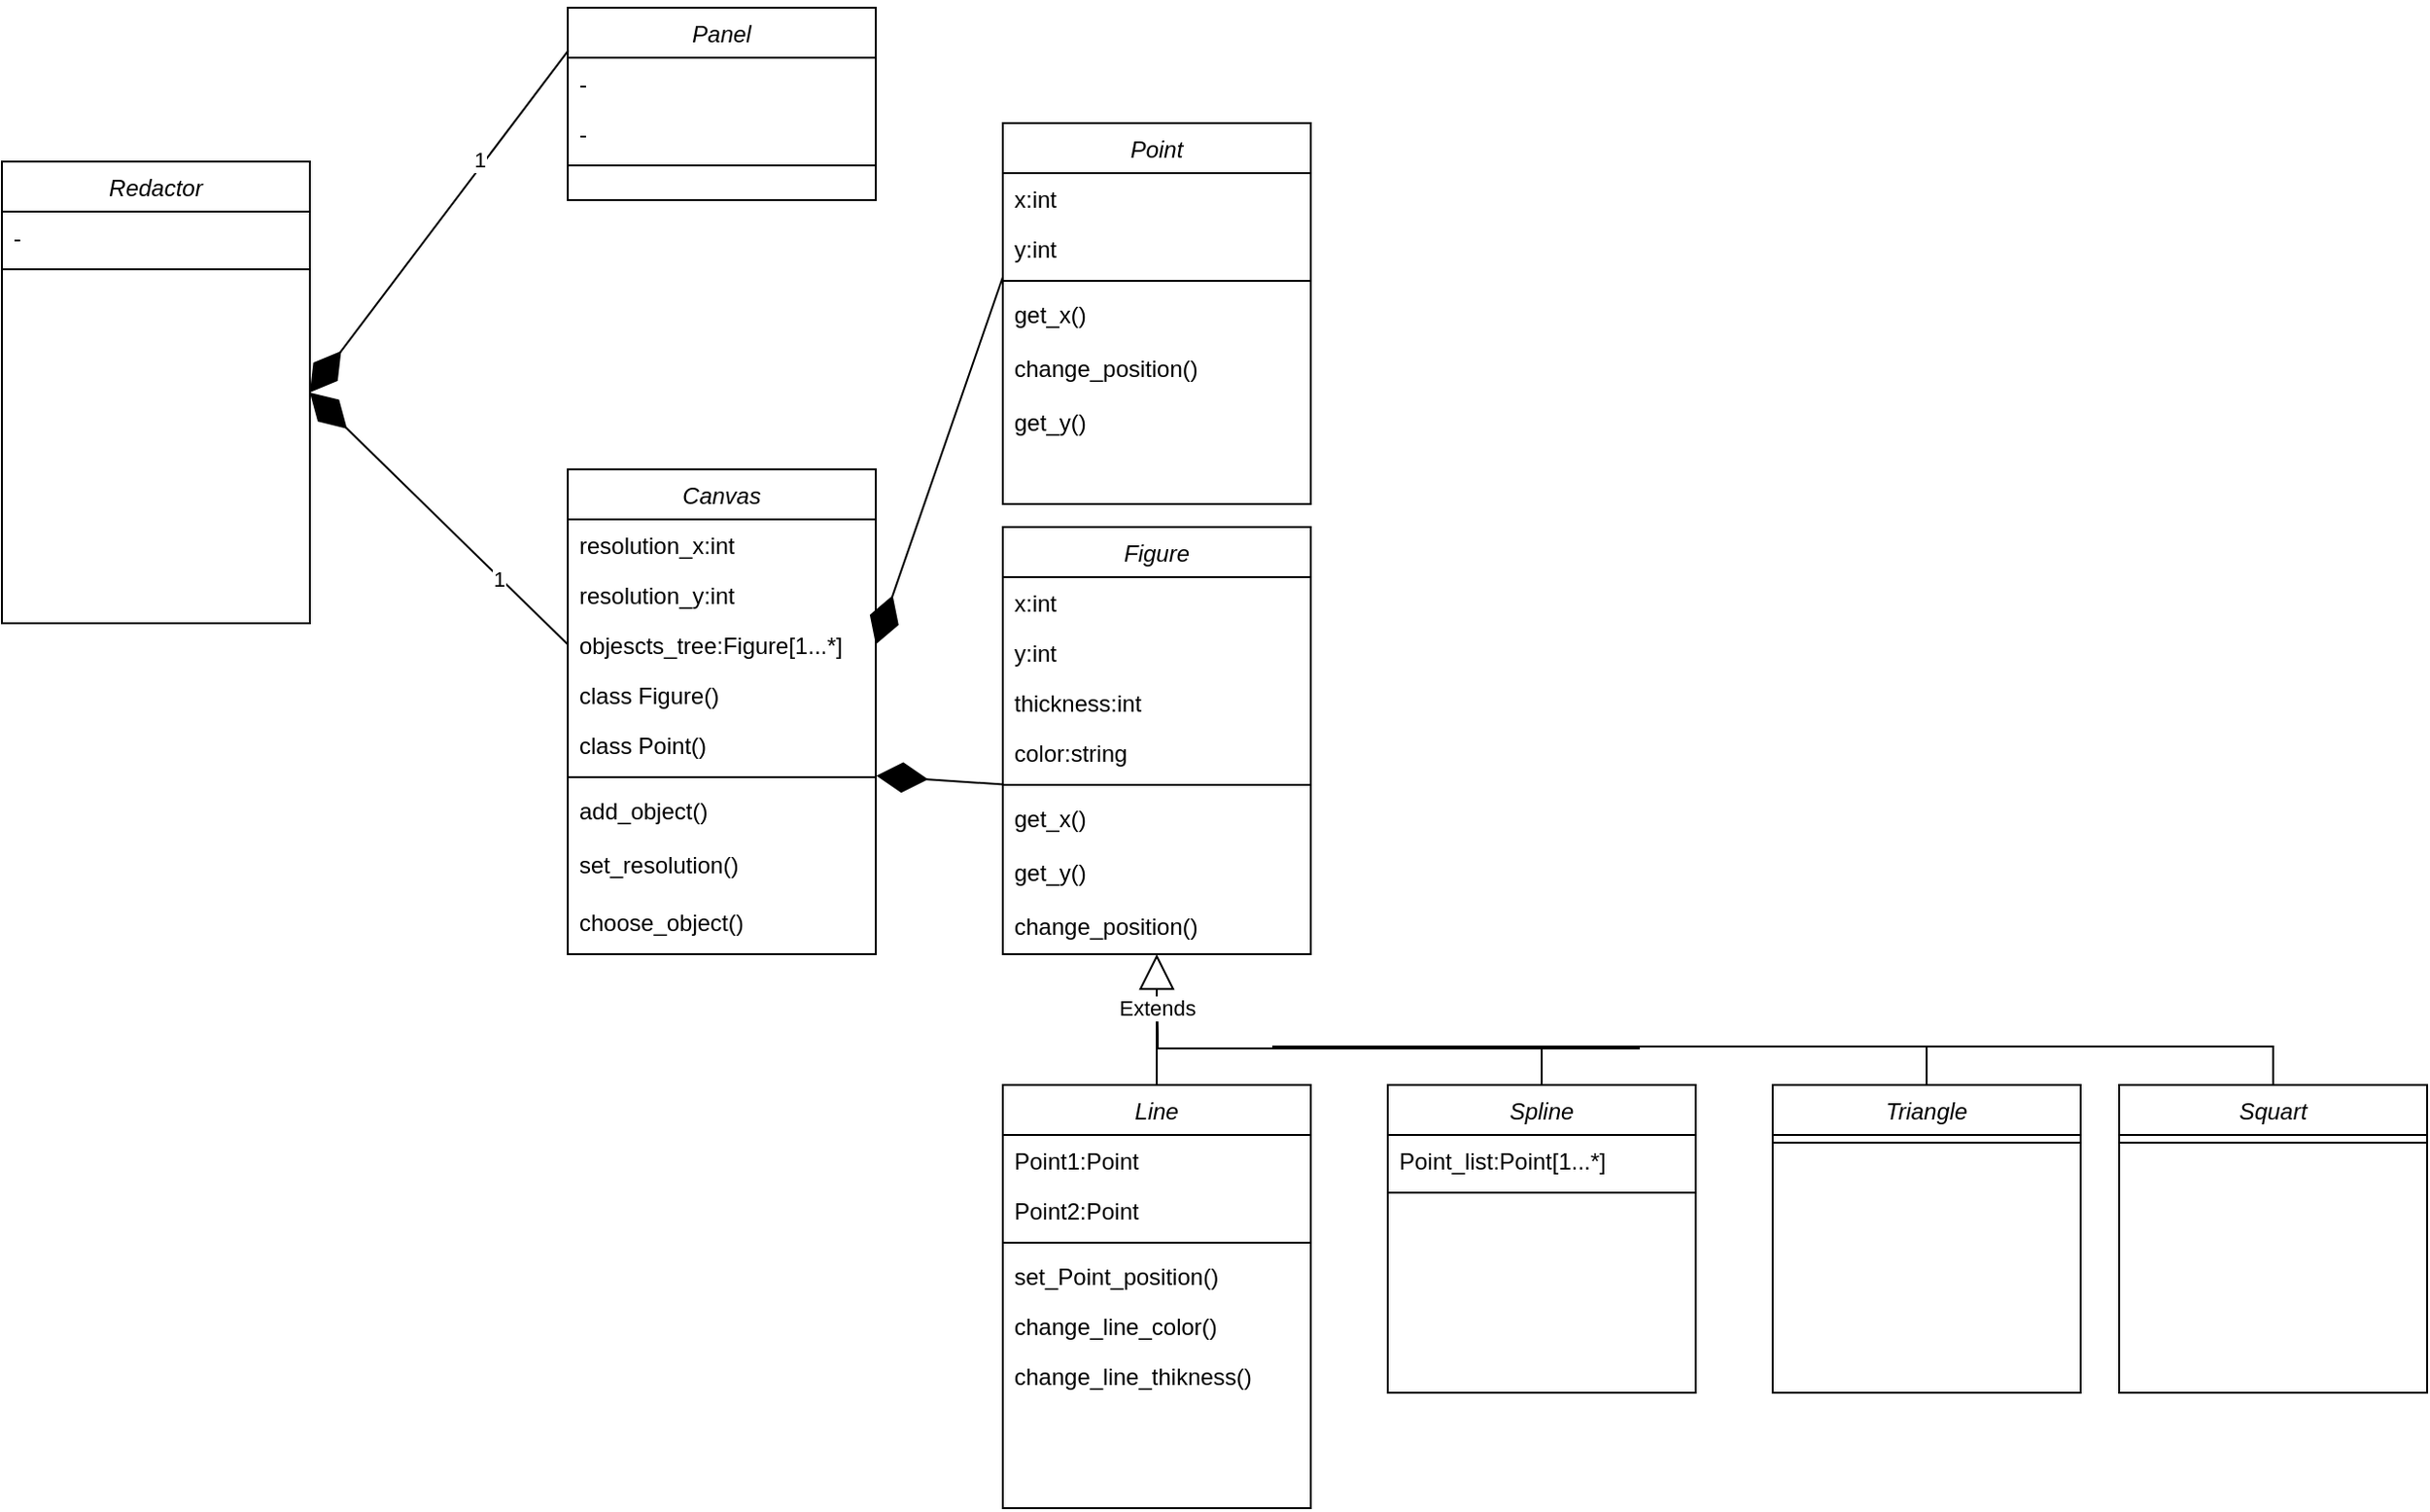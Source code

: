 <mxfile version="21.7.5" type="github">
  <diagram id="C5RBs43oDa-KdzZeNtuy" name="Page-1">
    <mxGraphModel dx="2098" dy="1122" grid="1" gridSize="10" guides="1" tooltips="1" connect="1" arrows="1" fold="1" page="1" pageScale="1" pageWidth="827" pageHeight="1169" math="0" shadow="0">
      <root>
        <mxCell id="WIyWlLk6GJQsqaUBKTNV-0" />
        <mxCell id="WIyWlLk6GJQsqaUBKTNV-1" parent="WIyWlLk6GJQsqaUBKTNV-0" />
        <mxCell id="zkfFHV4jXpPFQw0GAbJ--0" value="Canvas" style="swimlane;fontStyle=2;align=center;verticalAlign=top;childLayout=stackLayout;horizontal=1;startSize=26;horizontalStack=0;resizeParent=1;resizeLast=0;collapsible=1;marginBottom=0;rounded=0;shadow=0;strokeWidth=1;" parent="WIyWlLk6GJQsqaUBKTNV-1" vertex="1">
          <mxGeometry x="334" y="400" width="160" height="252" as="geometry">
            <mxRectangle x="230" y="140" width="160" height="26" as="alternateBounds" />
          </mxGeometry>
        </mxCell>
        <mxCell id="zkfFHV4jXpPFQw0GAbJ--1" value="resolution_x:int" style="text;align=left;verticalAlign=top;spacingLeft=4;spacingRight=4;overflow=hidden;rotatable=0;points=[[0,0.5],[1,0.5]];portConstraint=eastwest;" parent="zkfFHV4jXpPFQw0GAbJ--0" vertex="1">
          <mxGeometry y="26" width="160" height="26" as="geometry" />
        </mxCell>
        <mxCell id="zkfFHV4jXpPFQw0GAbJ--2" value="resolution_y:int" style="text;align=left;verticalAlign=top;spacingLeft=4;spacingRight=4;overflow=hidden;rotatable=0;points=[[0,0.5],[1,0.5]];portConstraint=eastwest;rounded=0;shadow=0;html=0;" parent="zkfFHV4jXpPFQw0GAbJ--0" vertex="1">
          <mxGeometry y="52" width="160" height="26" as="geometry" />
        </mxCell>
        <mxCell id="zkfFHV4jXpPFQw0GAbJ--3" value="objescts_tree:Figure[1...*]" style="text;align=left;verticalAlign=top;spacingLeft=4;spacingRight=4;overflow=hidden;rotatable=0;points=[[0,0.5],[1,0.5]];portConstraint=eastwest;rounded=0;shadow=0;html=0;" parent="zkfFHV4jXpPFQw0GAbJ--0" vertex="1">
          <mxGeometry y="78" width="160" height="26" as="geometry" />
        </mxCell>
        <mxCell id="0YZiHKQ1gjysHXULgs4c-47" value="class Figure()" style="text;align=left;verticalAlign=top;spacingLeft=4;spacingRight=4;overflow=hidden;rotatable=0;points=[[0,0.5],[1,0.5]];portConstraint=eastwest;rounded=0;shadow=0;html=0;" vertex="1" parent="zkfFHV4jXpPFQw0GAbJ--0">
          <mxGeometry y="104" width="160" height="26" as="geometry" />
        </mxCell>
        <mxCell id="0YZiHKQ1gjysHXULgs4c-80" value="class Point()" style="text;align=left;verticalAlign=top;spacingLeft=4;spacingRight=4;overflow=hidden;rotatable=0;points=[[0,0.5],[1,0.5]];portConstraint=eastwest;rounded=0;shadow=0;html=0;" vertex="1" parent="zkfFHV4jXpPFQw0GAbJ--0">
          <mxGeometry y="130" width="160" height="26" as="geometry" />
        </mxCell>
        <mxCell id="zkfFHV4jXpPFQw0GAbJ--4" value="" style="line;html=1;strokeWidth=1;align=left;verticalAlign=middle;spacingTop=-1;spacingLeft=3;spacingRight=3;rotatable=0;labelPosition=right;points=[];portConstraint=eastwest;" parent="zkfFHV4jXpPFQw0GAbJ--0" vertex="1">
          <mxGeometry y="156" width="160" height="8" as="geometry" />
        </mxCell>
        <mxCell id="0YZiHKQ1gjysHXULgs4c-12" value="add_object()" style="text;align=left;verticalAlign=top;spacingLeft=4;spacingRight=4;overflow=hidden;rotatable=0;points=[[0,0.5],[1,0.5]];portConstraint=eastwest;" vertex="1" parent="zkfFHV4jXpPFQw0GAbJ--0">
          <mxGeometry y="164" width="160" height="28" as="geometry" />
        </mxCell>
        <mxCell id="zkfFHV4jXpPFQw0GAbJ--5" value="set_resolution()&#xa;" style="text;align=left;verticalAlign=top;spacingLeft=4;spacingRight=4;overflow=hidden;rotatable=0;points=[[0,0.5],[1,0.5]];portConstraint=eastwest;" parent="zkfFHV4jXpPFQw0GAbJ--0" vertex="1">
          <mxGeometry y="192" width="160" height="30" as="geometry" />
        </mxCell>
        <mxCell id="0YZiHKQ1gjysHXULgs4c-100" value="choose_object()&#xa;" style="text;align=left;verticalAlign=top;spacingLeft=4;spacingRight=4;overflow=hidden;rotatable=0;points=[[0,0.5],[1,0.5]];portConstraint=eastwest;" vertex="1" parent="zkfFHV4jXpPFQw0GAbJ--0">
          <mxGeometry y="222" width="160" height="30" as="geometry" />
        </mxCell>
        <mxCell id="0YZiHKQ1gjysHXULgs4c-22" value="Figure" style="swimlane;fontStyle=2;align=center;verticalAlign=top;childLayout=stackLayout;horizontal=1;startSize=26;horizontalStack=0;resizeParent=1;resizeLast=0;collapsible=1;marginBottom=0;rounded=0;shadow=0;strokeWidth=1;" vertex="1" parent="WIyWlLk6GJQsqaUBKTNV-1">
          <mxGeometry x="560" y="430" width="160" height="222" as="geometry">
            <mxRectangle x="230" y="140" width="160" height="26" as="alternateBounds" />
          </mxGeometry>
        </mxCell>
        <mxCell id="0YZiHKQ1gjysHXULgs4c-23" value="x:int" style="text;align=left;verticalAlign=top;spacingLeft=4;spacingRight=4;overflow=hidden;rotatable=0;points=[[0,0.5],[1,0.5]];portConstraint=eastwest;" vertex="1" parent="0YZiHKQ1gjysHXULgs4c-22">
          <mxGeometry y="26" width="160" height="26" as="geometry" />
        </mxCell>
        <mxCell id="0YZiHKQ1gjysHXULgs4c-24" value="y:int" style="text;align=left;verticalAlign=top;spacingLeft=4;spacingRight=4;overflow=hidden;rotatable=0;points=[[0,0.5],[1,0.5]];portConstraint=eastwest;rounded=0;shadow=0;html=0;" vertex="1" parent="0YZiHKQ1gjysHXULgs4c-22">
          <mxGeometry y="52" width="160" height="26" as="geometry" />
        </mxCell>
        <mxCell id="0YZiHKQ1gjysHXULgs4c-118" value="thickness:int" style="text;align=left;verticalAlign=top;spacingLeft=4;spacingRight=4;overflow=hidden;rotatable=0;points=[[0,0.5],[1,0.5]];portConstraint=eastwest;rounded=0;shadow=0;html=0;" vertex="1" parent="0YZiHKQ1gjysHXULgs4c-22">
          <mxGeometry y="78" width="160" height="26" as="geometry" />
        </mxCell>
        <mxCell id="0YZiHKQ1gjysHXULgs4c-119" value="color:string" style="text;align=left;verticalAlign=top;spacingLeft=4;spacingRight=4;overflow=hidden;rotatable=0;points=[[0,0.5],[1,0.5]];portConstraint=eastwest;rounded=0;shadow=0;html=0;" vertex="1" parent="0YZiHKQ1gjysHXULgs4c-22">
          <mxGeometry y="104" width="160" height="26" as="geometry" />
        </mxCell>
        <mxCell id="0YZiHKQ1gjysHXULgs4c-26" value="" style="line;html=1;strokeWidth=1;align=left;verticalAlign=middle;spacingTop=-1;spacingLeft=3;spacingRight=3;rotatable=0;labelPosition=right;points=[];portConstraint=eastwest;" vertex="1" parent="0YZiHKQ1gjysHXULgs4c-22">
          <mxGeometry y="130" width="160" height="8" as="geometry" />
        </mxCell>
        <mxCell id="0YZiHKQ1gjysHXULgs4c-27" value="get_x()&#xa;" style="text;align=left;verticalAlign=top;spacingLeft=4;spacingRight=4;overflow=hidden;rotatable=0;points=[[0,0.5],[1,0.5]];portConstraint=eastwest;" vertex="1" parent="0YZiHKQ1gjysHXULgs4c-22">
          <mxGeometry y="138" width="160" height="28" as="geometry" />
        </mxCell>
        <mxCell id="0YZiHKQ1gjysHXULgs4c-28" value="get_y()&#xa;" style="text;align=left;verticalAlign=top;spacingLeft=4;spacingRight=4;overflow=hidden;rotatable=0;points=[[0,0.5],[1,0.5]];portConstraint=eastwest;" vertex="1" parent="0YZiHKQ1gjysHXULgs4c-22">
          <mxGeometry y="166" width="160" height="28" as="geometry" />
        </mxCell>
        <mxCell id="0YZiHKQ1gjysHXULgs4c-101" value="change_position()&#xa;" style="text;align=left;verticalAlign=top;spacingLeft=4;spacingRight=4;overflow=hidden;rotatable=0;points=[[0,0.5],[1,0.5]];portConstraint=eastwest;" vertex="1" parent="0YZiHKQ1gjysHXULgs4c-22">
          <mxGeometry y="194" width="160" height="28" as="geometry" />
        </mxCell>
        <mxCell id="0YZiHKQ1gjysHXULgs4c-30" value="Panel" style="swimlane;fontStyle=2;align=center;verticalAlign=top;childLayout=stackLayout;horizontal=1;startSize=26;horizontalStack=0;resizeParent=1;resizeLast=0;collapsible=1;marginBottom=0;rounded=0;shadow=0;strokeWidth=1;" vertex="1" parent="WIyWlLk6GJQsqaUBKTNV-1">
          <mxGeometry x="334" y="160" width="160" height="100" as="geometry">
            <mxRectangle x="230" y="140" width="160" height="26" as="alternateBounds" />
          </mxGeometry>
        </mxCell>
        <mxCell id="0YZiHKQ1gjysHXULgs4c-112" value="-" style="text;align=left;verticalAlign=top;spacingLeft=4;spacingRight=4;overflow=hidden;rotatable=0;points=[[0,0.5],[1,0.5]];portConstraint=eastwest;" vertex="1" parent="0YZiHKQ1gjysHXULgs4c-30">
          <mxGeometry y="26" width="160" height="26" as="geometry" />
        </mxCell>
        <mxCell id="0YZiHKQ1gjysHXULgs4c-31" value="-" style="text;align=left;verticalAlign=top;spacingLeft=4;spacingRight=4;overflow=hidden;rotatable=0;points=[[0,0.5],[1,0.5]];portConstraint=eastwest;" vertex="1" parent="0YZiHKQ1gjysHXULgs4c-30">
          <mxGeometry y="52" width="160" height="26" as="geometry" />
        </mxCell>
        <mxCell id="0YZiHKQ1gjysHXULgs4c-33" value="" style="line;html=1;strokeWidth=1;align=left;verticalAlign=middle;spacingTop=-1;spacingLeft=3;spacingRight=3;rotatable=0;labelPosition=right;points=[];portConstraint=eastwest;" vertex="1" parent="0YZiHKQ1gjysHXULgs4c-30">
          <mxGeometry y="78" width="160" height="8" as="geometry" />
        </mxCell>
        <mxCell id="0YZiHKQ1gjysHXULgs4c-36" value="Redactor" style="swimlane;fontStyle=2;align=center;verticalAlign=top;childLayout=stackLayout;horizontal=1;startSize=26;horizontalStack=0;resizeParent=1;resizeLast=0;collapsible=1;marginBottom=0;rounded=0;shadow=0;strokeWidth=1;" vertex="1" parent="WIyWlLk6GJQsqaUBKTNV-1">
          <mxGeometry x="40" y="240" width="160" height="240" as="geometry">
            <mxRectangle x="230" y="140" width="160" height="26" as="alternateBounds" />
          </mxGeometry>
        </mxCell>
        <mxCell id="0YZiHKQ1gjysHXULgs4c-37" value="-" style="text;align=left;verticalAlign=top;spacingLeft=4;spacingRight=4;overflow=hidden;rotatable=0;points=[[0,0.5],[1,0.5]];portConstraint=eastwest;" vertex="1" parent="0YZiHKQ1gjysHXULgs4c-36">
          <mxGeometry y="26" width="160" height="26" as="geometry" />
        </mxCell>
        <mxCell id="0YZiHKQ1gjysHXULgs4c-38" value="" style="line;html=1;strokeWidth=1;align=left;verticalAlign=middle;spacingTop=-1;spacingLeft=3;spacingRight=3;rotatable=0;labelPosition=right;points=[];portConstraint=eastwest;" vertex="1" parent="0YZiHKQ1gjysHXULgs4c-36">
          <mxGeometry y="52" width="160" height="8" as="geometry" />
        </mxCell>
        <mxCell id="0YZiHKQ1gjysHXULgs4c-40" value="" style="endArrow=diamondThin;endFill=1;endSize=24;html=1;rounded=0;exitX=0;exitY=0.5;exitDx=0;exitDy=0;entryX=1;entryY=0.5;entryDx=0;entryDy=0;" edge="1" parent="WIyWlLk6GJQsqaUBKTNV-1" source="zkfFHV4jXpPFQw0GAbJ--3" target="0YZiHKQ1gjysHXULgs4c-36">
          <mxGeometry width="160" relative="1" as="geometry">
            <mxPoint x="230" y="500" as="sourcePoint" />
            <mxPoint x="336" y="424" as="targetPoint" />
          </mxGeometry>
        </mxCell>
        <mxCell id="0YZiHKQ1gjysHXULgs4c-42" value="1" style="edgeLabel;html=1;align=center;verticalAlign=middle;resizable=0;points=[];" vertex="1" connectable="0" parent="0YZiHKQ1gjysHXULgs4c-40">
          <mxGeometry x="-0.469" y="1" relative="1" as="geometry">
            <mxPoint as="offset" />
          </mxGeometry>
        </mxCell>
        <mxCell id="0YZiHKQ1gjysHXULgs4c-44" value="" style="endArrow=diamondThin;endFill=1;endSize=24;html=1;rounded=0;entryX=1.002;entryY=-0.168;entryDx=0;entryDy=0;entryPerimeter=0;exitX=-0.001;exitY=-0.15;exitDx=0;exitDy=0;exitPerimeter=0;" edge="1" parent="WIyWlLk6GJQsqaUBKTNV-1" source="0YZiHKQ1gjysHXULgs4c-27" target="0YZiHKQ1gjysHXULgs4c-12">
          <mxGeometry width="160" relative="1" as="geometry">
            <mxPoint x="560" y="559" as="sourcePoint" />
            <mxPoint x="609.36" y="422.164" as="targetPoint" />
          </mxGeometry>
        </mxCell>
        <mxCell id="0YZiHKQ1gjysHXULgs4c-49" value="Point" style="swimlane;fontStyle=2;align=center;verticalAlign=top;childLayout=stackLayout;horizontal=1;startSize=26;horizontalStack=0;resizeParent=1;resizeLast=0;collapsible=1;marginBottom=0;rounded=0;shadow=0;strokeWidth=1;" vertex="1" parent="WIyWlLk6GJQsqaUBKTNV-1">
          <mxGeometry x="560" y="220" width="160" height="198" as="geometry">
            <mxRectangle x="230" y="140" width="160" height="26" as="alternateBounds" />
          </mxGeometry>
        </mxCell>
        <mxCell id="0YZiHKQ1gjysHXULgs4c-122" value="x:int" style="text;align=left;verticalAlign=top;spacingLeft=4;spacingRight=4;overflow=hidden;rotatable=0;points=[[0,0.5],[1,0.5]];portConstraint=eastwest;" vertex="1" parent="0YZiHKQ1gjysHXULgs4c-49">
          <mxGeometry y="26" width="160" height="26" as="geometry" />
        </mxCell>
        <mxCell id="0YZiHKQ1gjysHXULgs4c-123" value="y:int" style="text;align=left;verticalAlign=top;spacingLeft=4;spacingRight=4;overflow=hidden;rotatable=0;points=[[0,0.5],[1,0.5]];portConstraint=eastwest;rounded=0;shadow=0;html=0;" vertex="1" parent="0YZiHKQ1gjysHXULgs4c-49">
          <mxGeometry y="52" width="160" height="26" as="geometry" />
        </mxCell>
        <mxCell id="0YZiHKQ1gjysHXULgs4c-52" value="" style="line;html=1;strokeWidth=1;align=left;verticalAlign=middle;spacingTop=-1;spacingLeft=3;spacingRight=3;rotatable=0;labelPosition=right;points=[];portConstraint=eastwest;" vertex="1" parent="0YZiHKQ1gjysHXULgs4c-49">
          <mxGeometry y="78" width="160" height="8" as="geometry" />
        </mxCell>
        <mxCell id="0YZiHKQ1gjysHXULgs4c-124" value="get_x()&#xa;" style="text;align=left;verticalAlign=top;spacingLeft=4;spacingRight=4;overflow=hidden;rotatable=0;points=[[0,0.5],[1,0.5]];portConstraint=eastwest;" vertex="1" parent="0YZiHKQ1gjysHXULgs4c-49">
          <mxGeometry y="86" width="160" height="28" as="geometry" />
        </mxCell>
        <mxCell id="0YZiHKQ1gjysHXULgs4c-126" value="change_position()&#xa;" style="text;align=left;verticalAlign=top;spacingLeft=4;spacingRight=4;overflow=hidden;rotatable=0;points=[[0,0.5],[1,0.5]];portConstraint=eastwest;" vertex="1" parent="0YZiHKQ1gjysHXULgs4c-49">
          <mxGeometry y="114" width="160" height="28" as="geometry" />
        </mxCell>
        <mxCell id="0YZiHKQ1gjysHXULgs4c-125" value="get_y()&#xa;" style="text;align=left;verticalAlign=top;spacingLeft=4;spacingRight=4;overflow=hidden;rotatable=0;points=[[0,0.5],[1,0.5]];portConstraint=eastwest;" vertex="1" parent="0YZiHKQ1gjysHXULgs4c-49">
          <mxGeometry y="142" width="160" height="28" as="geometry" />
        </mxCell>
        <mxCell id="0YZiHKQ1gjysHXULgs4c-56" value="Line" style="swimlane;fontStyle=2;align=center;verticalAlign=top;childLayout=stackLayout;horizontal=1;startSize=26;horizontalStack=0;resizeParent=1;resizeLast=0;collapsible=1;marginBottom=0;rounded=0;shadow=0;strokeWidth=1;" vertex="1" parent="WIyWlLk6GJQsqaUBKTNV-1">
          <mxGeometry x="560" y="720" width="160" height="220" as="geometry">
            <mxRectangle x="230" y="140" width="160" height="26" as="alternateBounds" />
          </mxGeometry>
        </mxCell>
        <mxCell id="0YZiHKQ1gjysHXULgs4c-95" value="Point1:Point&#xa;" style="text;align=left;verticalAlign=top;spacingLeft=4;spacingRight=4;overflow=hidden;rotatable=0;points=[[0,0.5],[1,0.5]];portConstraint=eastwest;rounded=0;shadow=0;html=0;" vertex="1" parent="0YZiHKQ1gjysHXULgs4c-56">
          <mxGeometry y="26" width="160" height="26" as="geometry" />
        </mxCell>
        <mxCell id="0YZiHKQ1gjysHXULgs4c-96" value="Point2:Point&#xa;" style="text;align=left;verticalAlign=top;spacingLeft=4;spacingRight=4;overflow=hidden;rotatable=0;points=[[0,0.5],[1,0.5]];portConstraint=eastwest;rounded=0;shadow=0;html=0;" vertex="1" parent="0YZiHKQ1gjysHXULgs4c-56">
          <mxGeometry y="52" width="160" height="26" as="geometry" />
        </mxCell>
        <mxCell id="0YZiHKQ1gjysHXULgs4c-59" value="" style="line;html=1;strokeWidth=1;align=left;verticalAlign=middle;spacingTop=-1;spacingLeft=3;spacingRight=3;rotatable=0;labelPosition=right;points=[];portConstraint=eastwest;" vertex="1" parent="0YZiHKQ1gjysHXULgs4c-56">
          <mxGeometry y="78" width="160" height="8" as="geometry" />
        </mxCell>
        <mxCell id="0YZiHKQ1gjysHXULgs4c-111" value="set_Point_position()" style="text;align=left;verticalAlign=top;spacingLeft=4;spacingRight=4;overflow=hidden;rotatable=0;points=[[0,0.5],[1,0.5]];portConstraint=eastwest;rounded=0;shadow=0;html=0;" vertex="1" parent="0YZiHKQ1gjysHXULgs4c-56">
          <mxGeometry y="86" width="160" height="26" as="geometry" />
        </mxCell>
        <mxCell id="0YZiHKQ1gjysHXULgs4c-113" value="change_line_color()" style="text;align=left;verticalAlign=top;spacingLeft=4;spacingRight=4;overflow=hidden;rotatable=0;points=[[0,0.5],[1,0.5]];portConstraint=eastwest;rounded=0;shadow=0;html=0;" vertex="1" parent="0YZiHKQ1gjysHXULgs4c-56">
          <mxGeometry y="112" width="160" height="26" as="geometry" />
        </mxCell>
        <mxCell id="0YZiHKQ1gjysHXULgs4c-114" value="change_line_thikness()" style="text;align=left;verticalAlign=top;spacingLeft=4;spacingRight=4;overflow=hidden;rotatable=0;points=[[0,0.5],[1,0.5]];portConstraint=eastwest;rounded=0;shadow=0;html=0;" vertex="1" parent="0YZiHKQ1gjysHXULgs4c-56">
          <mxGeometry y="138" width="160" height="26" as="geometry" />
        </mxCell>
        <mxCell id="0YZiHKQ1gjysHXULgs4c-92" style="edgeStyle=orthogonalEdgeStyle;rounded=0;orthogonalLoop=1;jettySize=auto;html=1;exitX=0.5;exitY=0;exitDx=0;exitDy=0;endArrow=none;endFill=0;" edge="1" parent="WIyWlLk6GJQsqaUBKTNV-1" source="0YZiHKQ1gjysHXULgs4c-62">
          <mxGeometry relative="1" as="geometry">
            <mxPoint x="640.0" y="680" as="targetPoint" />
          </mxGeometry>
        </mxCell>
        <mxCell id="0YZiHKQ1gjysHXULgs4c-62" value="Spline" style="swimlane;fontStyle=2;align=center;verticalAlign=top;childLayout=stackLayout;horizontal=1;startSize=26;horizontalStack=0;resizeParent=1;resizeLast=0;collapsible=1;marginBottom=0;rounded=0;shadow=0;strokeWidth=1;" vertex="1" parent="WIyWlLk6GJQsqaUBKTNV-1">
          <mxGeometry x="760" y="720" width="160" height="160" as="geometry">
            <mxRectangle x="230" y="140" width="160" height="26" as="alternateBounds" />
          </mxGeometry>
        </mxCell>
        <mxCell id="0YZiHKQ1gjysHXULgs4c-117" value="Point_list:Point[1...*]" style="text;align=left;verticalAlign=top;spacingLeft=4;spacingRight=4;overflow=hidden;rotatable=0;points=[[0,0.5],[1,0.5]];portConstraint=eastwest;rounded=0;shadow=0;html=0;" vertex="1" parent="0YZiHKQ1gjysHXULgs4c-62">
          <mxGeometry y="26" width="160" height="26" as="geometry" />
        </mxCell>
        <mxCell id="0YZiHKQ1gjysHXULgs4c-65" value="" style="line;html=1;strokeWidth=1;align=left;verticalAlign=middle;spacingTop=-1;spacingLeft=3;spacingRight=3;rotatable=0;labelPosition=right;points=[];portConstraint=eastwest;" vertex="1" parent="0YZiHKQ1gjysHXULgs4c-62">
          <mxGeometry y="52" width="160" height="8" as="geometry" />
        </mxCell>
        <mxCell id="0YZiHKQ1gjysHXULgs4c-129" style="edgeStyle=orthogonalEdgeStyle;rounded=0;orthogonalLoop=1;jettySize=auto;html=1;exitX=0.5;exitY=0;exitDx=0;exitDy=0;startArrow=none;startFill=0;endArrow=none;endFill=0;" edge="1" parent="WIyWlLk6GJQsqaUBKTNV-1" source="0YZiHKQ1gjysHXULgs4c-68">
          <mxGeometry relative="1" as="geometry">
            <mxPoint x="640" y="680" as="targetPoint" />
          </mxGeometry>
        </mxCell>
        <mxCell id="0YZiHKQ1gjysHXULgs4c-68" value="Triangle" style="swimlane;fontStyle=2;align=center;verticalAlign=top;childLayout=stackLayout;horizontal=1;startSize=26;horizontalStack=0;resizeParent=1;resizeLast=0;collapsible=1;marginBottom=0;rounded=0;shadow=0;strokeWidth=1;" vertex="1" parent="WIyWlLk6GJQsqaUBKTNV-1">
          <mxGeometry x="960" y="720" width="160" height="160" as="geometry">
            <mxRectangle x="230" y="140" width="160" height="26" as="alternateBounds" />
          </mxGeometry>
        </mxCell>
        <mxCell id="0YZiHKQ1gjysHXULgs4c-71" value="" style="line;html=1;strokeWidth=1;align=left;verticalAlign=middle;spacingTop=-1;spacingLeft=3;spacingRight=3;rotatable=0;labelPosition=right;points=[];portConstraint=eastwest;" vertex="1" parent="0YZiHKQ1gjysHXULgs4c-68">
          <mxGeometry y="26" width="160" height="8" as="geometry" />
        </mxCell>
        <mxCell id="0YZiHKQ1gjysHXULgs4c-130" style="edgeStyle=orthogonalEdgeStyle;rounded=0;orthogonalLoop=1;jettySize=auto;html=1;exitX=0.5;exitY=0;exitDx=0;exitDy=0;endArrow=none;endFill=0;" edge="1" parent="WIyWlLk6GJQsqaUBKTNV-1" source="0YZiHKQ1gjysHXULgs4c-74">
          <mxGeometry relative="1" as="geometry">
            <mxPoint x="640" y="680" as="targetPoint" />
          </mxGeometry>
        </mxCell>
        <mxCell id="0YZiHKQ1gjysHXULgs4c-74" value="Squart" style="swimlane;fontStyle=2;align=center;verticalAlign=top;childLayout=stackLayout;horizontal=1;startSize=26;horizontalStack=0;resizeParent=1;resizeLast=0;collapsible=1;marginBottom=0;rounded=0;shadow=0;strokeWidth=1;" vertex="1" parent="WIyWlLk6GJQsqaUBKTNV-1">
          <mxGeometry x="1140" y="720" width="160" height="160" as="geometry">
            <mxRectangle x="230" y="140" width="160" height="26" as="alternateBounds" />
          </mxGeometry>
        </mxCell>
        <mxCell id="0YZiHKQ1gjysHXULgs4c-77" value="" style="line;html=1;strokeWidth=1;align=left;verticalAlign=middle;spacingTop=-1;spacingLeft=3;spacingRight=3;rotatable=0;labelPosition=right;points=[];portConstraint=eastwest;" vertex="1" parent="0YZiHKQ1gjysHXULgs4c-74">
          <mxGeometry y="26" width="160" height="8" as="geometry" />
        </mxCell>
        <mxCell id="0YZiHKQ1gjysHXULgs4c-90" value="Extends" style="endArrow=block;endSize=16;endFill=0;html=1;rounded=0;exitX=0.5;exitY=0;exitDx=0;exitDy=0;entryX=0.5;entryY=1;entryDx=0;entryDy=0;" edge="1" parent="WIyWlLk6GJQsqaUBKTNV-1" source="0YZiHKQ1gjysHXULgs4c-56" target="0YZiHKQ1gjysHXULgs4c-22">
          <mxGeometry x="0.176" width="160" relative="1" as="geometry">
            <mxPoint x="630" y="640" as="sourcePoint" />
            <mxPoint x="790" y="640" as="targetPoint" />
            <mxPoint as="offset" />
          </mxGeometry>
        </mxCell>
        <mxCell id="0YZiHKQ1gjysHXULgs4c-39" value="" style="endArrow=diamondThin;endFill=1;endSize=24;html=1;rounded=0;exitX=0.002;exitY=-0.148;exitDx=0;exitDy=0;entryX=1;entryY=0.5;entryDx=0;entryDy=0;exitPerimeter=0;" edge="1" parent="WIyWlLk6GJQsqaUBKTNV-1" source="0YZiHKQ1gjysHXULgs4c-112" target="0YZiHKQ1gjysHXULgs4c-36">
          <mxGeometry width="160" relative="1" as="geometry">
            <mxPoint x="230" y="500" as="sourcePoint" />
            <mxPoint x="390" y="500" as="targetPoint" />
          </mxGeometry>
        </mxCell>
        <mxCell id="0YZiHKQ1gjysHXULgs4c-41" value="1" style="edgeLabel;html=1;align=center;verticalAlign=middle;resizable=0;points=[];" vertex="1" connectable="0" parent="0YZiHKQ1gjysHXULgs4c-39">
          <mxGeometry x="-0.347" y="-3" relative="1" as="geometry">
            <mxPoint as="offset" />
          </mxGeometry>
        </mxCell>
        <mxCell id="0YZiHKQ1gjysHXULgs4c-127" value="" style="endArrow=diamondThin;endFill=1;endSize=24;html=1;rounded=0;entryX=1;entryY=0.5;entryDx=0;entryDy=0;exitX=0;exitY=1.077;exitDx=0;exitDy=0;exitPerimeter=0;" edge="1" parent="WIyWlLk6GJQsqaUBKTNV-1" source="0YZiHKQ1gjysHXULgs4c-123" target="zkfFHV4jXpPFQw0GAbJ--3">
          <mxGeometry width="160" relative="1" as="geometry">
            <mxPoint x="620" y="360" as="sourcePoint" />
            <mxPoint x="780" y="360" as="targetPoint" />
          </mxGeometry>
        </mxCell>
      </root>
    </mxGraphModel>
  </diagram>
</mxfile>
